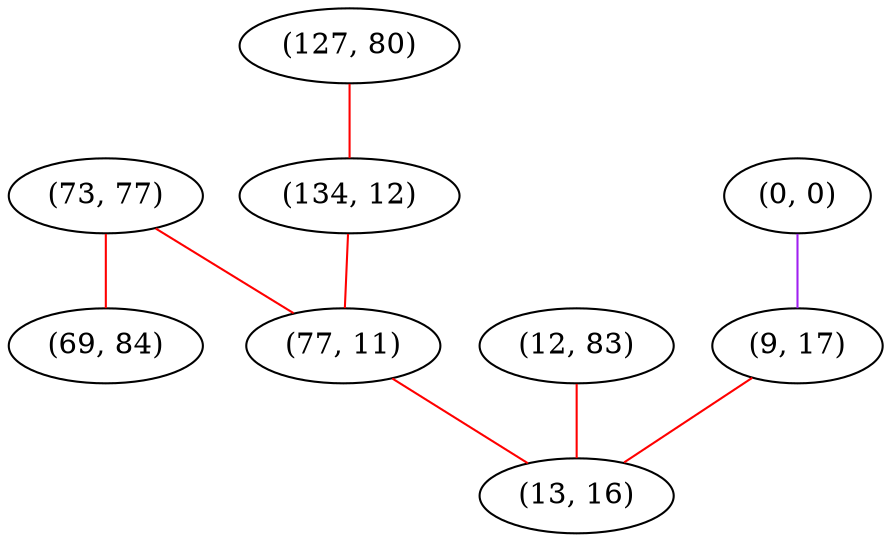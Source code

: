 graph "" {
"(73, 77)";
"(0, 0)";
"(127, 80)";
"(12, 83)";
"(69, 84)";
"(9, 17)";
"(134, 12)";
"(77, 11)";
"(13, 16)";
"(73, 77)" -- "(69, 84)"  [color=red, key=0, weight=1];
"(73, 77)" -- "(77, 11)"  [color=red, key=0, weight=1];
"(0, 0)" -- "(9, 17)"  [color=purple, key=0, weight=4];
"(127, 80)" -- "(134, 12)"  [color=red, key=0, weight=1];
"(12, 83)" -- "(13, 16)"  [color=red, key=0, weight=1];
"(9, 17)" -- "(13, 16)"  [color=red, key=0, weight=1];
"(134, 12)" -- "(77, 11)"  [color=red, key=0, weight=1];
"(77, 11)" -- "(13, 16)"  [color=red, key=0, weight=1];
}
